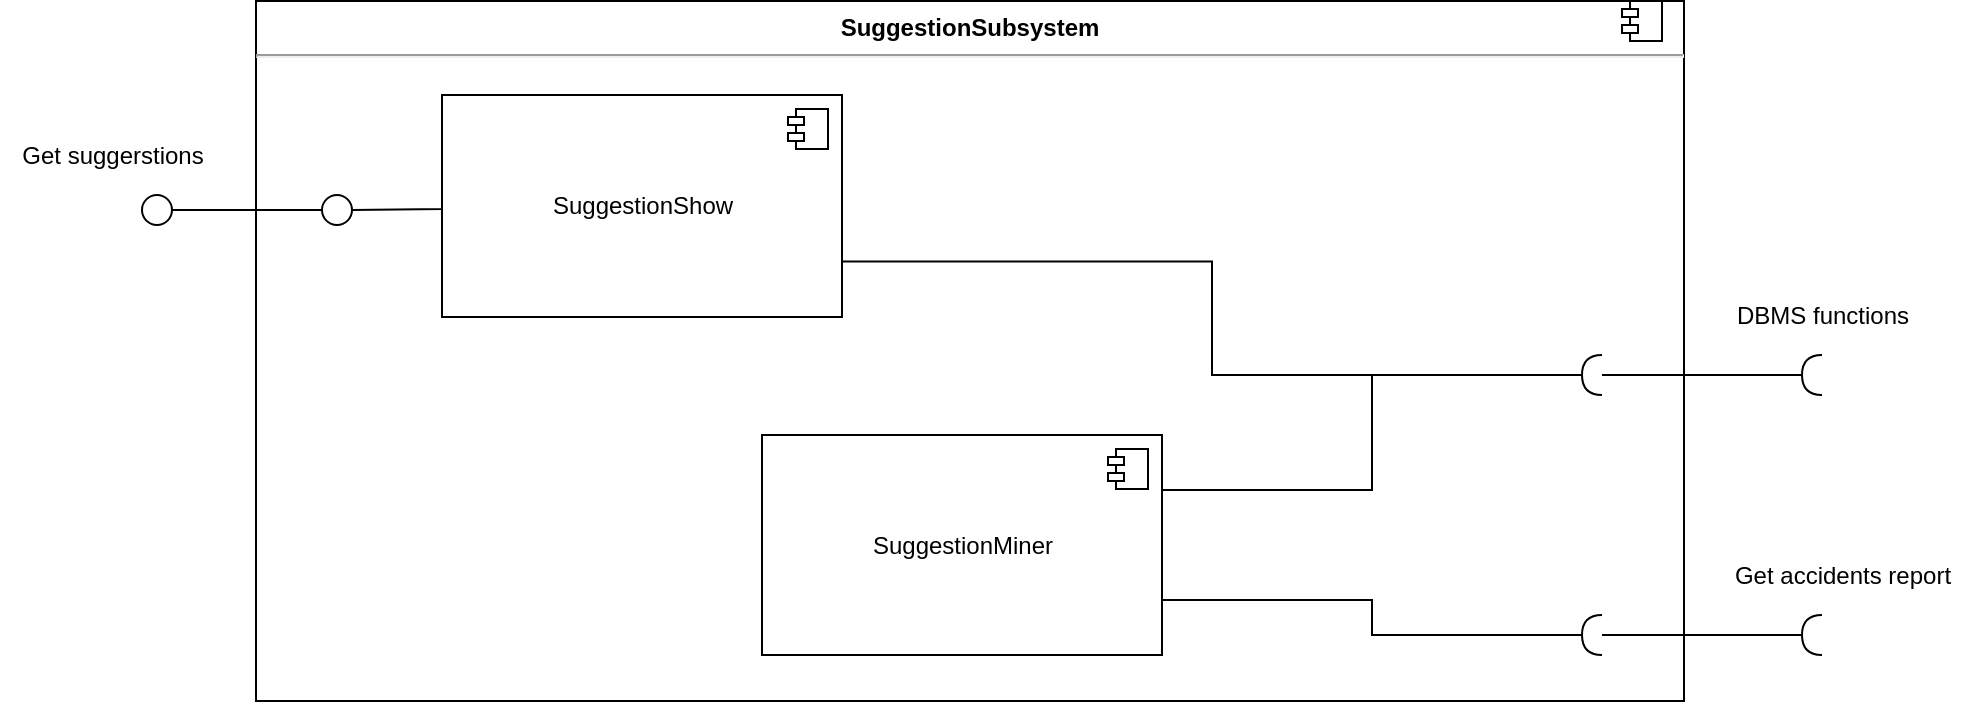 <mxfile version="12.2.2" type="device" pages="1"><diagram id="VxrHJe_nu5J8B1X01JFj" name="Page-1"><mxGraphModel dx="1746" dy="522" grid="1" gridSize="10" guides="1" tooltips="1" connect="1" arrows="1" fold="1" page="1" pageScale="1" pageWidth="850" pageHeight="1100" math="0" shadow="0"><root><mxCell id="0"/><mxCell id="1" parent="0"/><mxCell id="pUEjkFhvVGIq6ogUPf_g-1" value="&lt;p style=&quot;margin: 0px ; margin-top: 6px ; text-align: center&quot;&gt;&lt;b&gt;SuggestionSubsystem&lt;/b&gt;&lt;/p&gt;&lt;hr&gt;&lt;p style=&quot;margin: 0px ; margin-left: 8px&quot;&gt;&lt;br&gt;&lt;/p&gt;" style="align=left;overflow=fill;html=1;" vertex="1" parent="1"><mxGeometry x="-33" y="1648.5" width="714" height="350" as="geometry"/></mxCell><mxCell id="pUEjkFhvVGIq6ogUPf_g-2" value="SuggestionShow" style="html=1;" vertex="1" parent="1"><mxGeometry x="60" y="1695.5" width="200" height="111" as="geometry"/></mxCell><mxCell id="pUEjkFhvVGIq6ogUPf_g-3" value="" style="shape=component;jettyWidth=8;jettyHeight=4;" vertex="1" parent="pUEjkFhvVGIq6ogUPf_g-2"><mxGeometry x="1" width="20" height="20" relative="1" as="geometry"><mxPoint x="-27" y="7" as="offset"/></mxGeometry></mxCell><mxCell id="pUEjkFhvVGIq6ogUPf_g-4" value="SuggestionMiner" style="html=1;" vertex="1" parent="1"><mxGeometry x="220" y="1865.5" width="200" height="110" as="geometry"/></mxCell><mxCell id="pUEjkFhvVGIq6ogUPf_g-5" value="" style="shape=component;jettyWidth=8;jettyHeight=4;" vertex="1" parent="pUEjkFhvVGIq6ogUPf_g-4"><mxGeometry x="1" width="20" height="20" relative="1" as="geometry"><mxPoint x="-27" y="7" as="offset"/></mxGeometry></mxCell><mxCell id="pUEjkFhvVGIq6ogUPf_g-6" style="edgeStyle=orthogonalEdgeStyle;rounded=0;jumpStyle=arc;jumpSize=10;orthogonalLoop=1;jettySize=auto;html=1;exitX=0;exitY=0.5;exitDx=0;exitDy=0;entryX=1;entryY=0.5;entryDx=0;entryDy=0;endArrow=none;endFill=0;" edge="1" parent="1" source="pUEjkFhvVGIq6ogUPf_g-7" target="pUEjkFhvVGIq6ogUPf_g-8"><mxGeometry relative="1" as="geometry"/></mxCell><mxCell id="pUEjkFhvVGIq6ogUPf_g-7" value="" style="ellipse;whiteSpace=wrap;html=1;aspect=fixed;" vertex="1" parent="1"><mxGeometry y="1745.5" width="15" height="15" as="geometry"/></mxCell><mxCell id="pUEjkFhvVGIq6ogUPf_g-8" value="" style="ellipse;whiteSpace=wrap;html=1;aspect=fixed;" vertex="1" parent="1"><mxGeometry x="-90" y="1745.5" width="15" height="15" as="geometry"/></mxCell><mxCell id="pUEjkFhvVGIq6ogUPf_g-9" style="edgeStyle=orthogonalEdgeStyle;rounded=0;jumpStyle=arc;jumpSize=10;orthogonalLoop=1;jettySize=auto;html=1;exitX=0;exitY=0.5;exitDx=0;exitDy=0;entryX=1;entryY=0.5;entryDx=0;entryDy=0;endArrow=none;endFill=0;" edge="1" parent="1" source="pUEjkFhvVGIq6ogUPf_g-2" target="pUEjkFhvVGIq6ogUPf_g-7"><mxGeometry relative="1" as="geometry"><Array as="points"><mxPoint x="60" y="1752.5"/><mxPoint x="37" y="1752.5"/></Array></mxGeometry></mxCell><mxCell id="pUEjkFhvVGIq6ogUPf_g-10" value="Get suggerstions" style="text;html=1;align=center;verticalAlign=middle;resizable=0;points=[];;autosize=1;" vertex="1" parent="1"><mxGeometry x="-160.119" y="1715.5" width="110" height="20" as="geometry"/></mxCell><mxCell id="pUEjkFhvVGIq6ogUPf_g-11" style="edgeStyle=orthogonalEdgeStyle;rounded=0;jumpStyle=arc;jumpSize=10;orthogonalLoop=1;jettySize=auto;html=1;exitX=0;exitY=0.5;exitDx=0;exitDy=0;exitPerimeter=0;entryX=1;entryY=0.5;entryDx=0;entryDy=0;entryPerimeter=0;endArrow=none;endFill=0;" edge="1" parent="1" source="pUEjkFhvVGIq6ogUPf_g-12" target="pUEjkFhvVGIq6ogUPf_g-15"><mxGeometry relative="1" as="geometry"/></mxCell><mxCell id="pUEjkFhvVGIq6ogUPf_g-12" value="" style="shape=requiredInterface;html=1;verticalLabelPosition=bottom;rotation=-180;" vertex="1" parent="1"><mxGeometry x="630" y="1825.5" width="10" height="20" as="geometry"/></mxCell><mxCell id="pUEjkFhvVGIq6ogUPf_g-13" style="edgeStyle=orthogonalEdgeStyle;rounded=0;jumpStyle=arc;jumpSize=10;orthogonalLoop=1;jettySize=auto;html=1;exitX=0;exitY=0.5;exitDx=0;exitDy=0;exitPerimeter=0;entryX=1;entryY=0.5;entryDx=0;entryDy=0;entryPerimeter=0;endArrow=none;endFill=0;" edge="1" parent="1" source="pUEjkFhvVGIq6ogUPf_g-14" target="pUEjkFhvVGIq6ogUPf_g-16"><mxGeometry relative="1" as="geometry"/></mxCell><mxCell id="pUEjkFhvVGIq6ogUPf_g-14" value="" style="shape=requiredInterface;html=1;verticalLabelPosition=bottom;rotation=-180;" vertex="1" parent="1"><mxGeometry x="630" y="1955.5" width="10" height="20" as="geometry"/></mxCell><mxCell id="pUEjkFhvVGIq6ogUPf_g-15" value="" style="shape=requiredInterface;html=1;verticalLabelPosition=bottom;rotation=-180;" vertex="1" parent="1"><mxGeometry x="740" y="1825.5" width="10" height="20" as="geometry"/></mxCell><mxCell id="pUEjkFhvVGIq6ogUPf_g-16" value="" style="shape=requiredInterface;html=1;verticalLabelPosition=bottom;rotation=-180;" vertex="1" parent="1"><mxGeometry x="740" y="1955.5" width="10" height="20" as="geometry"/></mxCell><mxCell id="pUEjkFhvVGIq6ogUPf_g-17" style="edgeStyle=orthogonalEdgeStyle;rounded=0;jumpStyle=arc;jumpSize=10;orthogonalLoop=1;jettySize=auto;html=1;exitX=1;exitY=0.75;exitDx=0;exitDy=0;entryX=1;entryY=0.5;entryDx=0;entryDy=0;entryPerimeter=0;endArrow=none;endFill=0;" edge="1" parent="1" source="pUEjkFhvVGIq6ogUPf_g-4" target="pUEjkFhvVGIq6ogUPf_g-14"><mxGeometry relative="1" as="geometry"/></mxCell><mxCell id="pUEjkFhvVGIq6ogUPf_g-18" style="edgeStyle=orthogonalEdgeStyle;rounded=0;jumpStyle=arc;jumpSize=10;orthogonalLoop=1;jettySize=auto;html=1;exitX=1;exitY=0.25;exitDx=0;exitDy=0;entryX=1;entryY=0.5;entryDx=0;entryDy=0;entryPerimeter=0;endArrow=none;endFill=0;" edge="1" parent="1" source="pUEjkFhvVGIq6ogUPf_g-4" target="pUEjkFhvVGIq6ogUPf_g-12"><mxGeometry relative="1" as="geometry"/></mxCell><mxCell id="pUEjkFhvVGIq6ogUPf_g-19" style="edgeStyle=orthogonalEdgeStyle;rounded=0;jumpStyle=arc;jumpSize=10;orthogonalLoop=1;jettySize=auto;html=1;exitX=1;exitY=0.75;exitDx=0;exitDy=0;entryX=1;entryY=0.5;entryDx=0;entryDy=0;entryPerimeter=0;endArrow=none;endFill=0;" edge="1" parent="1" source="pUEjkFhvVGIq6ogUPf_g-2" target="pUEjkFhvVGIq6ogUPf_g-12"><mxGeometry relative="1" as="geometry"/></mxCell><mxCell id="pUEjkFhvVGIq6ogUPf_g-20" value="DBMS functions" style="text;html=1;align=center;verticalAlign=middle;resizable=0;points=[];;autosize=1;" vertex="1" parent="1"><mxGeometry x="700" y="1795.5" width="100" height="20" as="geometry"/></mxCell><mxCell id="pUEjkFhvVGIq6ogUPf_g-21" value="Get accidents report" style="text;html=1;align=center;verticalAlign=middle;resizable=0;points=[];;autosize=1;" vertex="1" parent="1"><mxGeometry x="700" y="1925.5" width="120" height="20" as="geometry"/></mxCell><mxCell id="pUEjkFhvVGIq6ogUPf_g-22" value="" style="shape=component;jettyWidth=8;jettyHeight=4;" vertex="1" parent="1"><mxGeometry x="650" y="1648.5" width="20" height="20" as="geometry"><mxPoint x="-24" y="4" as="offset"/></mxGeometry></mxCell></root></mxGraphModel></diagram></mxfile>